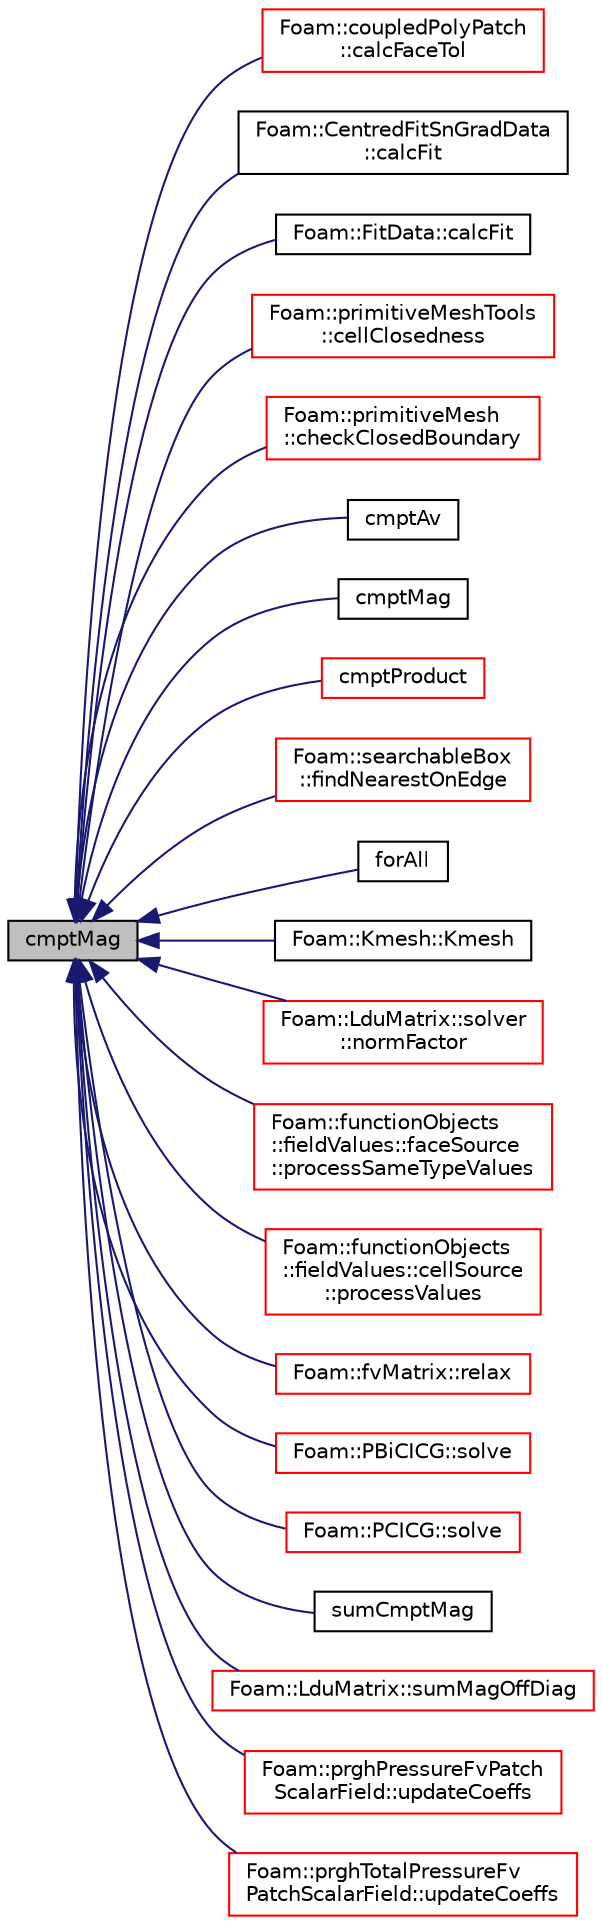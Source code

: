 digraph "cmptMag"
{
  bgcolor="transparent";
  edge [fontname="Helvetica",fontsize="10",labelfontname="Helvetica",labelfontsize="10"];
  node [fontname="Helvetica",fontsize="10",shape=record];
  rankdir="LR";
  Node1 [label="cmptMag",height=0.2,width=0.4,color="black", fillcolor="grey75", style="filled", fontcolor="black"];
  Node1 -> Node2 [dir="back",color="midnightblue",fontsize="10",style="solid",fontname="Helvetica"];
  Node2 [label="Foam::coupledPolyPatch\l::calcFaceTol",height=0.2,width=0.4,color="red",URL="$a00426.html#ad3d3e65f39a047092bc000d938b3adf1",tooltip="Calculate typical tolerance per face. Is currently max distance. "];
  Node1 -> Node3 [dir="back",color="midnightblue",fontsize="10",style="solid",fontname="Helvetica"];
  Node3 [label="Foam::CentredFitSnGradData\l::calcFit",height=0.2,width=0.4,color="black",URL="$a00255.html#aefda46e1cd06a81638fb7b122137fba5",tooltip="Calculate the fit for the specified face and set the coefficients. "];
  Node1 -> Node4 [dir="back",color="midnightblue",fontsize="10",style="solid",fontname="Helvetica"];
  Node4 [label="Foam::FitData::calcFit",height=0.2,width=0.4,color="black",URL="$a00822.html#a3bf9586b6fa7d99e540376edce8f7ac2",tooltip="Calculate the fit for the specified face and set the coefficients. "];
  Node1 -> Node5 [dir="back",color="midnightblue",fontsize="10",style="solid",fontname="Helvetica"];
  Node5 [label="Foam::primitiveMeshTools\l::cellClosedness",height=0.2,width=0.4,color="red",URL="$a02010.html#a14b7d320d846c69e1e404e9937f5d63c",tooltip="Generate cell openness and cell ascpect ratio field. "];
  Node1 -> Node6 [dir="back",color="midnightblue",fontsize="10",style="solid",fontname="Helvetica"];
  Node6 [label="Foam::primitiveMesh\l::checkClosedBoundary",height=0.2,width=0.4,color="red",URL="$a02008.html#a009920f7b48405d075f889e4ab136409",tooltip="Check boundary for closedness. "];
  Node1 -> Node7 [dir="back",color="midnightblue",fontsize="10",style="solid",fontname="Helvetica"];
  Node7 [label="cmptAv",height=0.2,width=0.4,color="black",URL="$a10974.html#a3bababb462fa12cf654c7b44bfa9dc6a"];
  Node1 -> Node8 [dir="back",color="midnightblue",fontsize="10",style="solid",fontname="Helvetica"];
  Node8 [label="cmptMag",height=0.2,width=0.4,color="black",URL="$a10974.html#abce2806c40c0f7fd7aa326accd80dc73"];
  Node1 -> Node9 [dir="back",color="midnightblue",fontsize="10",style="solid",fontname="Helvetica"];
  Node9 [label="cmptProduct",height=0.2,width=0.4,color="red",URL="$a10974.html#a30a36cb1024cf0eb38314e0bcb9894bc"];
  Node1 -> Node10 [dir="back",color="midnightblue",fontsize="10",style="solid",fontname="Helvetica"];
  Node10 [label="Foam::searchableBox\l::findNearestOnEdge",height=0.2,width=0.4,color="red",URL="$a02316.html#ac4ad7e30f9183d291a7152920f517fd4",tooltip="Calculate nearest point on edge. "];
  Node1 -> Node11 [dir="back",color="midnightblue",fontsize="10",style="solid",fontname="Helvetica"];
  Node11 [label="forAll",height=0.2,width=0.4,color="black",URL="$a03292.html#a9355a38e2751fb0aed092ab612f7a29f"];
  Node1 -> Node12 [dir="back",color="midnightblue",fontsize="10",style="solid",fontname="Helvetica"];
  Node12 [label="Foam::Kmesh::Kmesh",height=0.2,width=0.4,color="black",URL="$a01266.html#a5a51b3510445fa907070c7052b6fc25c",tooltip="Construct from fvMesh. "];
  Node1 -> Node13 [dir="back",color="midnightblue",fontsize="10",style="solid",fontname="Helvetica"];
  Node13 [label="Foam::LduMatrix::solver\l::normFactor",height=0.2,width=0.4,color="red",URL="$a02448.html#a0e93bb3b7b4d2396eb15278901a3cb2e",tooltip="Return the matrix norm used to normalise the residual for the. "];
  Node1 -> Node14 [dir="back",color="midnightblue",fontsize="10",style="solid",fontname="Helvetica"];
  Node14 [label="Foam::functionObjects\l::fieldValues::faceSource\l::processSameTypeValues",height=0.2,width=0.4,color="red",URL="$a00745.html#af00edc302e7299fbe50b52d0e002a1b5",tooltip="Apply the &#39;operation&#39; to the values. Operation has to. "];
  Node1 -> Node15 [dir="back",color="midnightblue",fontsize="10",style="solid",fontname="Helvetica"];
  Node15 [label="Foam::functionObjects\l::fieldValues::cellSource\l::processValues",height=0.2,width=0.4,color="red",URL="$a00233.html#a16e674670b4fae4dd8ef80854dcae0da",tooltip="Apply the &#39;operation&#39; to the values. "];
  Node1 -> Node16 [dir="back",color="midnightblue",fontsize="10",style="solid",fontname="Helvetica"];
  Node16 [label="Foam::fvMatrix::relax",height=0.2,width=0.4,color="red",URL="$a00888.html#a06343b944c91a56352ebf646011c212e",tooltip="Relax matrix (for steady-state solution). "];
  Node1 -> Node17 [dir="back",color="midnightblue",fontsize="10",style="solid",fontname="Helvetica"];
  Node17 [label="Foam::PBiCICG::solve",height=0.2,width=0.4,color="red",URL="$a01860.html#a6020d3a68339ab1a050e90633b70ca5a",tooltip="Solve the matrix with this solver. "];
  Node1 -> Node18 [dir="back",color="midnightblue",fontsize="10",style="solid",fontname="Helvetica"];
  Node18 [label="Foam::PCICG::solve",height=0.2,width=0.4,color="red",URL="$a01862.html#a6020d3a68339ab1a050e90633b70ca5a",tooltip="Solve the matrix with this solver. "];
  Node1 -> Node19 [dir="back",color="midnightblue",fontsize="10",style="solid",fontname="Helvetica"];
  Node19 [label="sumCmptMag",height=0.2,width=0.4,color="black",URL="$a10974.html#ae971c2cc8a25a387e0dc15b873c5c5f5"];
  Node1 -> Node20 [dir="back",color="midnightblue",fontsize="10",style="solid",fontname="Helvetica"];
  Node20 [label="Foam::LduMatrix::sumMagOffDiag",height=0.2,width=0.4,color="red",URL="$a01307.html#a37fc1b0728734be434279e7251a3554f"];
  Node1 -> Node21 [dir="back",color="midnightblue",fontsize="10",style="solid",fontname="Helvetica"];
  Node21 [label="Foam::prghPressureFvPatch\lScalarField::updateCoeffs",height=0.2,width=0.4,color="red",URL="$a02002.html#a7e24eafac629d3733181cd942d4c902f",tooltip="Update the coefficients associated with the patch field. "];
  Node1 -> Node22 [dir="back",color="midnightblue",fontsize="10",style="solid",fontname="Helvetica"];
  Node22 [label="Foam::prghTotalPressureFv\lPatchScalarField::updateCoeffs",height=0.2,width=0.4,color="red",URL="$a02004.html#a7e24eafac629d3733181cd942d4c902f",tooltip="Update the coefficients associated with the patch field. "];
}
